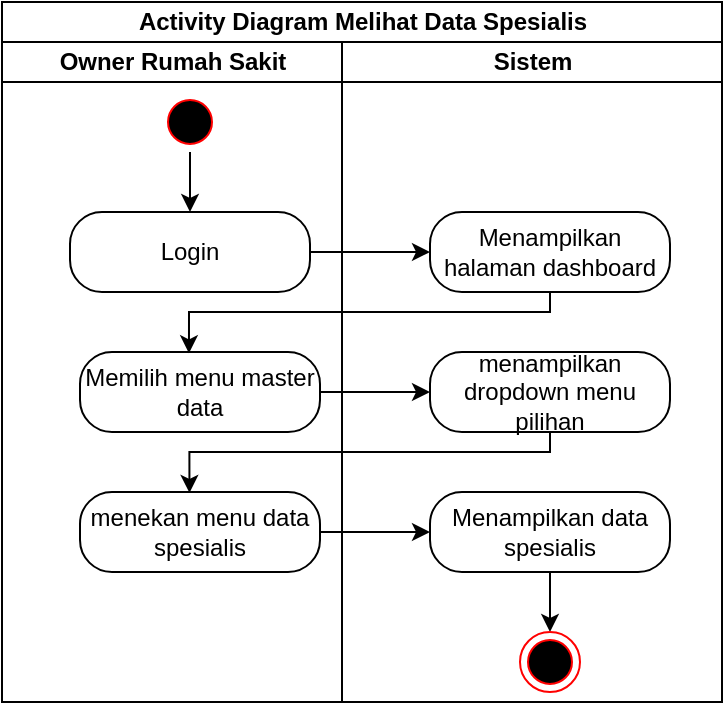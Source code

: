 <mxfile version="21.5.0" type="device">
  <diagram id="YEPRp439FOyuivhCjxyS" name="Halaman-1">
    <mxGraphModel dx="1434" dy="729" grid="1" gridSize="10" guides="1" tooltips="1" connect="1" arrows="1" fold="1" page="1" pageScale="1" pageWidth="827" pageHeight="1169" math="0" shadow="0">
      <root>
        <mxCell id="0" />
        <mxCell id="1" parent="0" />
        <mxCell id="Yoq6rs2DmQHOd9DpItSG-1" value="Activity Diagram Melihat Data Spesialis" style="swimlane;childLayout=stackLayout;resizeParent=1;resizeParentMax=0;startSize=20;html=1;" vertex="1" parent="1">
          <mxGeometry x="230" y="140" width="360" height="350" as="geometry" />
        </mxCell>
        <mxCell id="Yoq6rs2DmQHOd9DpItSG-2" value="Owner Rumah Sakit" style="swimlane;startSize=20;html=1;" vertex="1" parent="Yoq6rs2DmQHOd9DpItSG-1">
          <mxGeometry y="20" width="170" height="330" as="geometry" />
        </mxCell>
        <mxCell id="Yoq6rs2DmQHOd9DpItSG-25" style="edgeStyle=orthogonalEdgeStyle;rounded=0;orthogonalLoop=1;jettySize=auto;html=1;entryX=0.5;entryY=0;entryDx=0;entryDy=0;" edge="1" parent="Yoq6rs2DmQHOd9DpItSG-2" source="Yoq6rs2DmQHOd9DpItSG-5" target="Yoq6rs2DmQHOd9DpItSG-7">
          <mxGeometry relative="1" as="geometry" />
        </mxCell>
        <mxCell id="Yoq6rs2DmQHOd9DpItSG-5" value="" style="ellipse;html=1;shape=startState;fillColor=#000000;strokeColor=#ff0000;" vertex="1" parent="Yoq6rs2DmQHOd9DpItSG-2">
          <mxGeometry x="79.0" y="25" width="30" height="30" as="geometry" />
        </mxCell>
        <mxCell id="Yoq6rs2DmQHOd9DpItSG-7" value="Login" style="rounded=1;whiteSpace=wrap;html=1;arcSize=40;fontColor=#000000;fillColor=default;strokeColor=default;" vertex="1" parent="Yoq6rs2DmQHOd9DpItSG-2">
          <mxGeometry x="34.0" y="85" width="120" height="40" as="geometry" />
        </mxCell>
        <mxCell id="Yoq6rs2DmQHOd9DpItSG-11" value="Memilih menu master data" style="rounded=1;whiteSpace=wrap;html=1;arcSize=40;fontColor=#000000;fillColor=default;strokeColor=default;" vertex="1" parent="Yoq6rs2DmQHOd9DpItSG-2">
          <mxGeometry x="39.0" y="155" width="120" height="40" as="geometry" />
        </mxCell>
        <mxCell id="Yoq6rs2DmQHOd9DpItSG-15" value="menekan menu data spesialis" style="rounded=1;whiteSpace=wrap;html=1;arcSize=40;fontColor=#000000;fillColor=default;strokeColor=default;" vertex="1" parent="Yoq6rs2DmQHOd9DpItSG-2">
          <mxGeometry x="39.0" y="225" width="120" height="40" as="geometry" />
        </mxCell>
        <mxCell id="Yoq6rs2DmQHOd9DpItSG-3" value="Sistem" style="swimlane;startSize=20;html=1;" vertex="1" parent="Yoq6rs2DmQHOd9DpItSG-1">
          <mxGeometry x="170" y="20" width="190" height="330" as="geometry" />
        </mxCell>
        <mxCell id="Yoq6rs2DmQHOd9DpItSG-9" value="Menampilkan halaman dashboard" style="rounded=1;whiteSpace=wrap;html=1;arcSize=40;fontColor=#000000;fillColor=default;strokeColor=default;" vertex="1" parent="Yoq6rs2DmQHOd9DpItSG-3">
          <mxGeometry x="44.0" y="85" width="120" height="40" as="geometry" />
        </mxCell>
        <mxCell id="Yoq6rs2DmQHOd9DpItSG-13" value="menampilkan dropdown menu pilihan" style="rounded=1;whiteSpace=wrap;html=1;arcSize=40;fontColor=#000000;fillColor=default;strokeColor=default;" vertex="1" parent="Yoq6rs2DmQHOd9DpItSG-3">
          <mxGeometry x="44.0" y="155" width="120" height="40" as="geometry" />
        </mxCell>
        <mxCell id="Yoq6rs2DmQHOd9DpItSG-23" value="" style="edgeStyle=orthogonalEdgeStyle;rounded=0;orthogonalLoop=1;jettySize=auto;html=1;" edge="1" parent="Yoq6rs2DmQHOd9DpItSG-3" source="Yoq6rs2DmQHOd9DpItSG-18" target="Yoq6rs2DmQHOd9DpItSG-22">
          <mxGeometry relative="1" as="geometry" />
        </mxCell>
        <mxCell id="Yoq6rs2DmQHOd9DpItSG-18" value="Menampilkan data spesialis" style="rounded=1;whiteSpace=wrap;html=1;arcSize=40;fontColor=#000000;fillColor=default;strokeColor=default;" vertex="1" parent="Yoq6rs2DmQHOd9DpItSG-3">
          <mxGeometry x="44.0" y="225" width="120" height="40" as="geometry" />
        </mxCell>
        <mxCell id="Yoq6rs2DmQHOd9DpItSG-22" value="" style="ellipse;html=1;shape=endState;fillColor=#000000;strokeColor=#ff0000;" vertex="1" parent="Yoq6rs2DmQHOd9DpItSG-3">
          <mxGeometry x="89.0" y="295" width="30" height="30" as="geometry" />
        </mxCell>
        <mxCell id="Yoq6rs2DmQHOd9DpItSG-10" value="" style="edgeStyle=orthogonalEdgeStyle;rounded=0;orthogonalLoop=1;jettySize=auto;html=1;" edge="1" parent="Yoq6rs2DmQHOd9DpItSG-1" source="Yoq6rs2DmQHOd9DpItSG-7" target="Yoq6rs2DmQHOd9DpItSG-9">
          <mxGeometry relative="1" as="geometry" />
        </mxCell>
        <mxCell id="Yoq6rs2DmQHOd9DpItSG-12" style="edgeStyle=orthogonalEdgeStyle;rounded=0;orthogonalLoop=1;jettySize=auto;html=1;entryX=0.454;entryY=0.016;entryDx=0;entryDy=0;entryPerimeter=0;" edge="1" parent="Yoq6rs2DmQHOd9DpItSG-1" source="Yoq6rs2DmQHOd9DpItSG-9" target="Yoq6rs2DmQHOd9DpItSG-11">
          <mxGeometry relative="1" as="geometry">
            <Array as="points">
              <mxPoint x="274" y="155" />
              <mxPoint x="94" y="155" />
            </Array>
          </mxGeometry>
        </mxCell>
        <mxCell id="Yoq6rs2DmQHOd9DpItSG-14" value="" style="edgeStyle=orthogonalEdgeStyle;rounded=0;orthogonalLoop=1;jettySize=auto;html=1;" edge="1" parent="Yoq6rs2DmQHOd9DpItSG-1" source="Yoq6rs2DmQHOd9DpItSG-11" target="Yoq6rs2DmQHOd9DpItSG-13">
          <mxGeometry relative="1" as="geometry" />
        </mxCell>
        <mxCell id="Yoq6rs2DmQHOd9DpItSG-17" style="edgeStyle=orthogonalEdgeStyle;rounded=0;orthogonalLoop=1;jettySize=auto;html=1;entryX=0.456;entryY=0.011;entryDx=0;entryDy=0;entryPerimeter=0;" edge="1" parent="Yoq6rs2DmQHOd9DpItSG-1" source="Yoq6rs2DmQHOd9DpItSG-13" target="Yoq6rs2DmQHOd9DpItSG-15">
          <mxGeometry relative="1" as="geometry">
            <Array as="points">
              <mxPoint x="274" y="225" />
              <mxPoint x="94" y="225" />
            </Array>
          </mxGeometry>
        </mxCell>
        <mxCell id="Yoq6rs2DmQHOd9DpItSG-19" value="" style="edgeStyle=orthogonalEdgeStyle;rounded=0;orthogonalLoop=1;jettySize=auto;html=1;" edge="1" parent="Yoq6rs2DmQHOd9DpItSG-1" source="Yoq6rs2DmQHOd9DpItSG-15" target="Yoq6rs2DmQHOd9DpItSG-18">
          <mxGeometry relative="1" as="geometry" />
        </mxCell>
      </root>
    </mxGraphModel>
  </diagram>
</mxfile>
